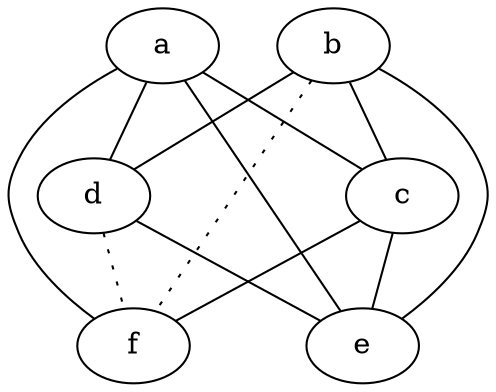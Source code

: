 graph {
a -- c;
a -- d;
a -- e;
a -- f;
b -- c;
b -- d;
b -- e;
b -- f [style=dotted];
c -- e;
c -- f;
d -- e;
d -- f [style=dotted];
}

